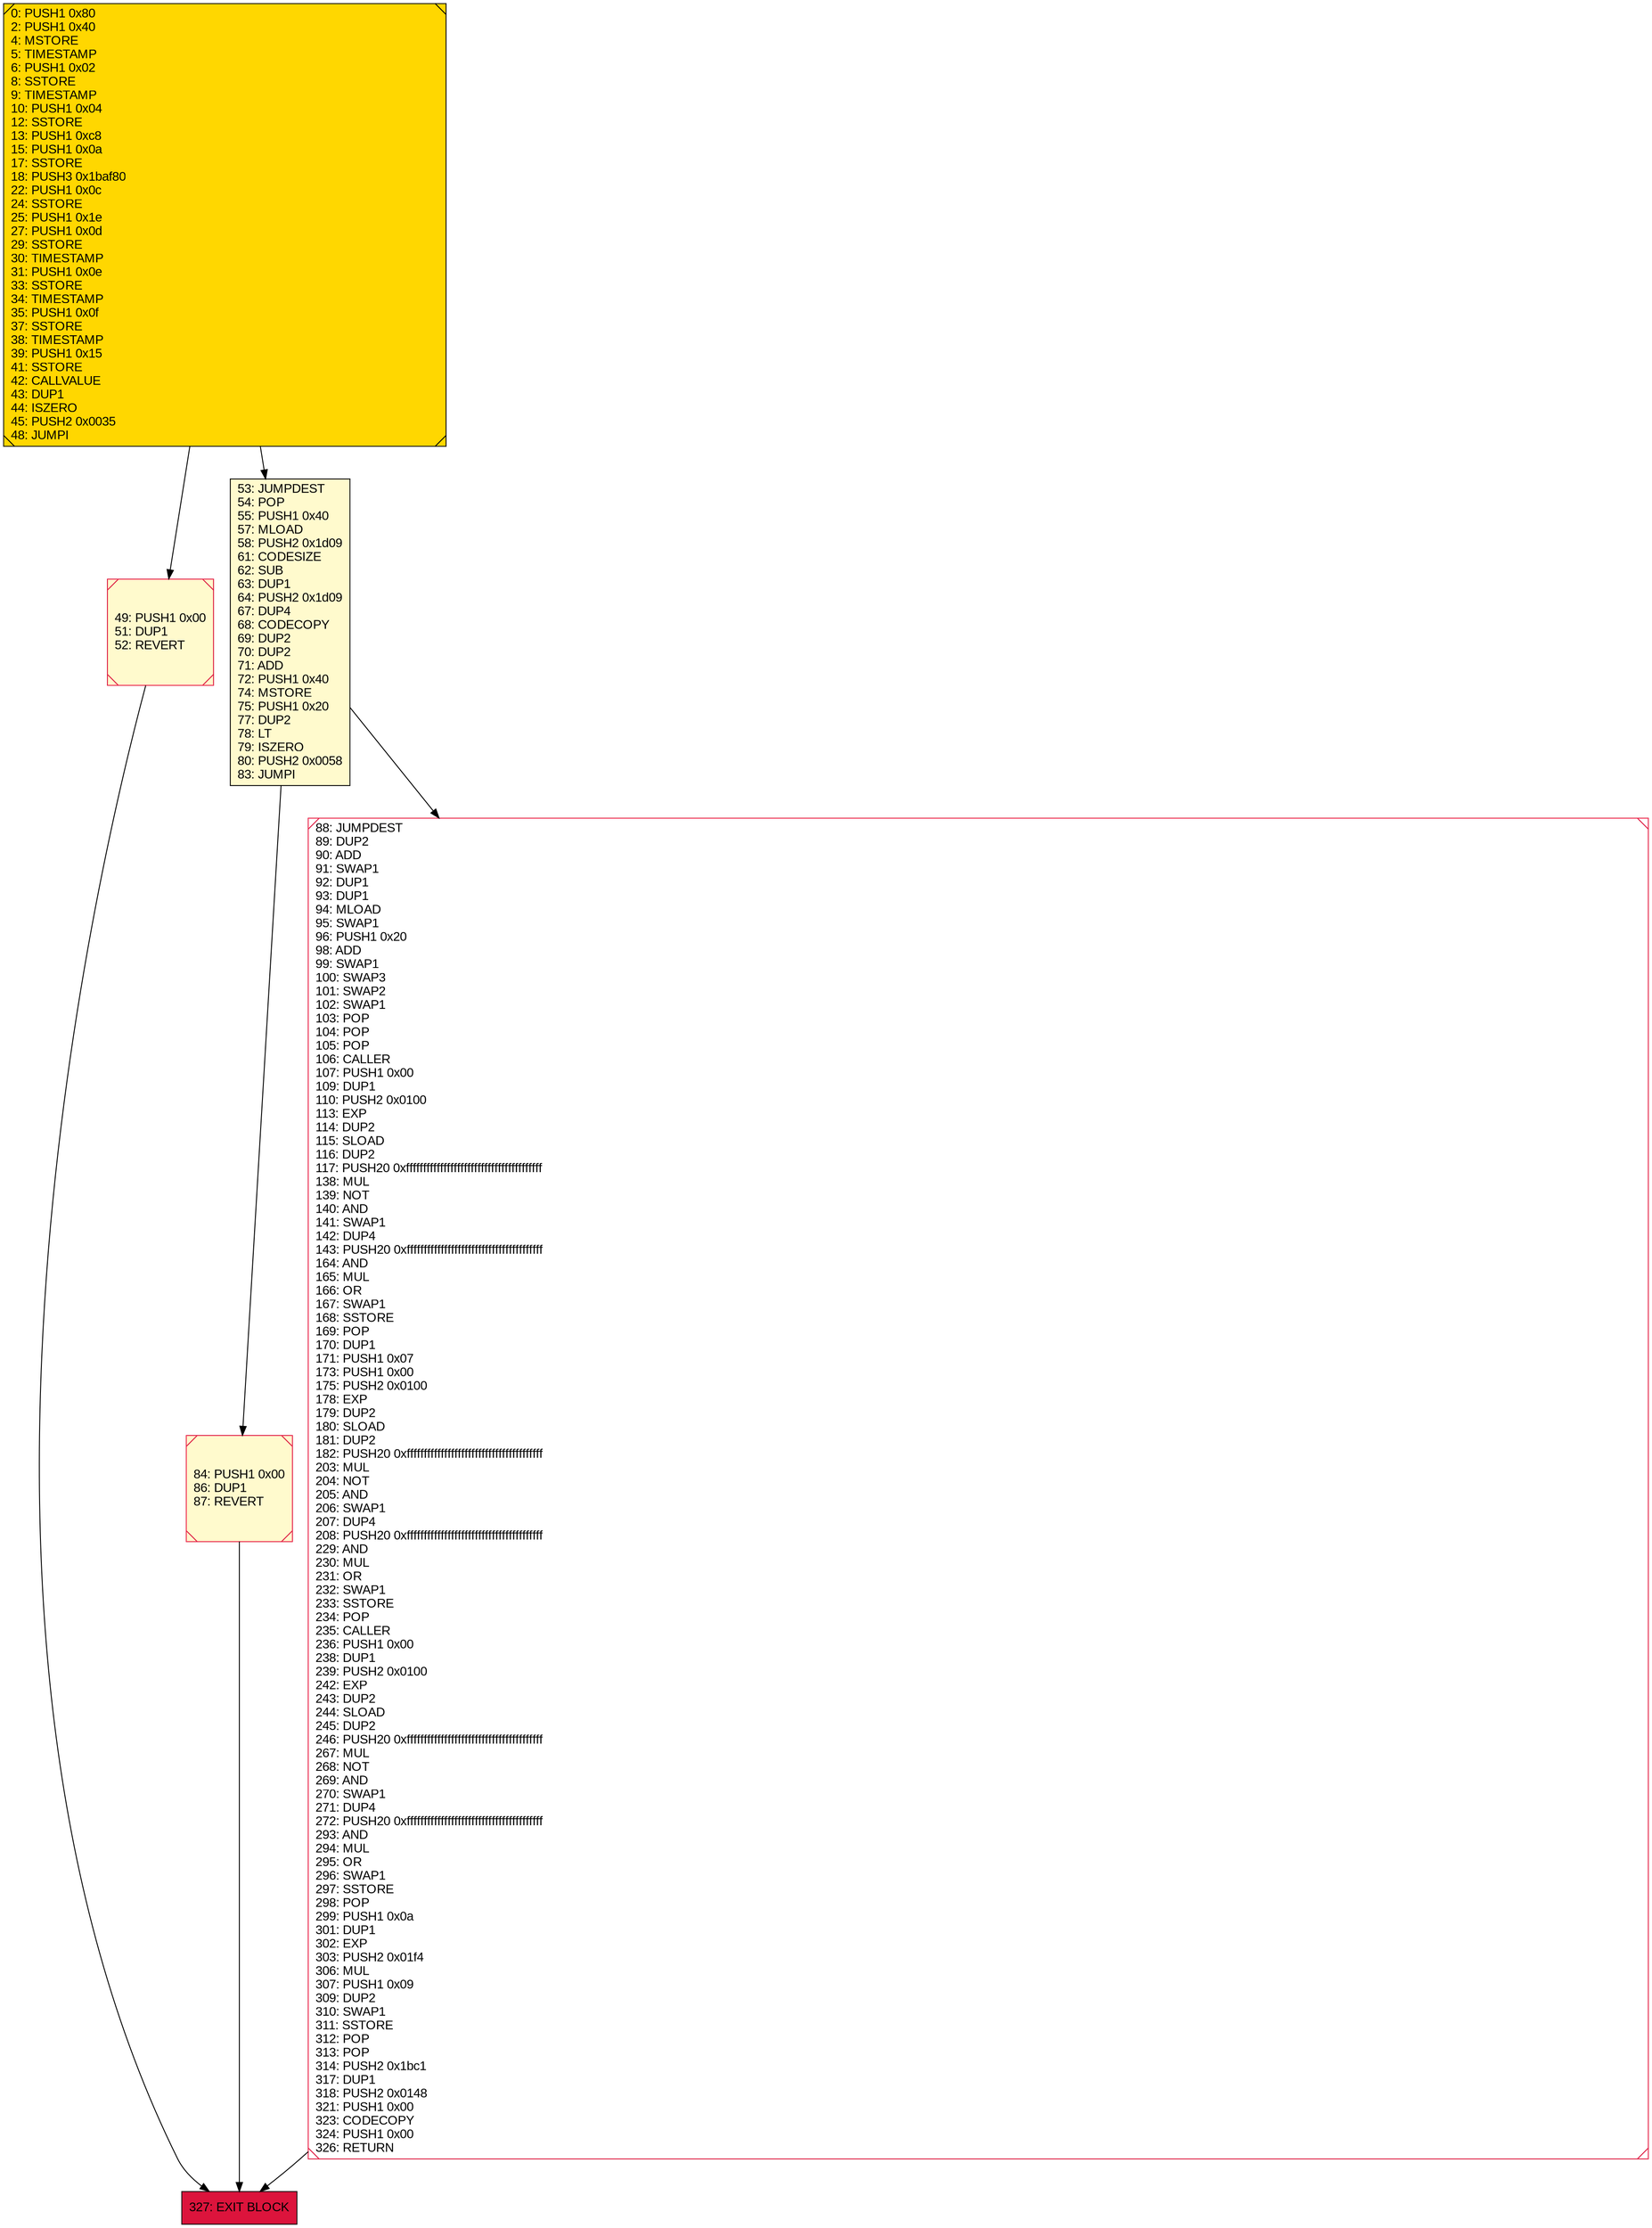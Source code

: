 digraph G {
bgcolor=transparent rankdir=UD;
node [shape=box style=filled color=black fillcolor=white fontname=arial fontcolor=black];
49 [label="49: PUSH1 0x00\l51: DUP1\l52: REVERT\l" fillcolor=lemonchiffon shape=Msquare color=crimson ];
84 [label="84: PUSH1 0x00\l86: DUP1\l87: REVERT\l" fillcolor=lemonchiffon shape=Msquare color=crimson ];
53 [label="53: JUMPDEST\l54: POP\l55: PUSH1 0x40\l57: MLOAD\l58: PUSH2 0x1d09\l61: CODESIZE\l62: SUB\l63: DUP1\l64: PUSH2 0x1d09\l67: DUP4\l68: CODECOPY\l69: DUP2\l70: DUP2\l71: ADD\l72: PUSH1 0x40\l74: MSTORE\l75: PUSH1 0x20\l77: DUP2\l78: LT\l79: ISZERO\l80: PUSH2 0x0058\l83: JUMPI\l" fillcolor=lemonchiffon ];
327 [label="327: EXIT BLOCK\l" fillcolor=crimson ];
88 [label="88: JUMPDEST\l89: DUP2\l90: ADD\l91: SWAP1\l92: DUP1\l93: DUP1\l94: MLOAD\l95: SWAP1\l96: PUSH1 0x20\l98: ADD\l99: SWAP1\l100: SWAP3\l101: SWAP2\l102: SWAP1\l103: POP\l104: POP\l105: POP\l106: CALLER\l107: PUSH1 0x00\l109: DUP1\l110: PUSH2 0x0100\l113: EXP\l114: DUP2\l115: SLOAD\l116: DUP2\l117: PUSH20 0xffffffffffffffffffffffffffffffffffffffff\l138: MUL\l139: NOT\l140: AND\l141: SWAP1\l142: DUP4\l143: PUSH20 0xffffffffffffffffffffffffffffffffffffffff\l164: AND\l165: MUL\l166: OR\l167: SWAP1\l168: SSTORE\l169: POP\l170: DUP1\l171: PUSH1 0x07\l173: PUSH1 0x00\l175: PUSH2 0x0100\l178: EXP\l179: DUP2\l180: SLOAD\l181: DUP2\l182: PUSH20 0xffffffffffffffffffffffffffffffffffffffff\l203: MUL\l204: NOT\l205: AND\l206: SWAP1\l207: DUP4\l208: PUSH20 0xffffffffffffffffffffffffffffffffffffffff\l229: AND\l230: MUL\l231: OR\l232: SWAP1\l233: SSTORE\l234: POP\l235: CALLER\l236: PUSH1 0x00\l238: DUP1\l239: PUSH2 0x0100\l242: EXP\l243: DUP2\l244: SLOAD\l245: DUP2\l246: PUSH20 0xffffffffffffffffffffffffffffffffffffffff\l267: MUL\l268: NOT\l269: AND\l270: SWAP1\l271: DUP4\l272: PUSH20 0xffffffffffffffffffffffffffffffffffffffff\l293: AND\l294: MUL\l295: OR\l296: SWAP1\l297: SSTORE\l298: POP\l299: PUSH1 0x0a\l301: DUP1\l302: EXP\l303: PUSH2 0x01f4\l306: MUL\l307: PUSH1 0x09\l309: DUP2\l310: SWAP1\l311: SSTORE\l312: POP\l313: POP\l314: PUSH2 0x1bc1\l317: DUP1\l318: PUSH2 0x0148\l321: PUSH1 0x00\l323: CODECOPY\l324: PUSH1 0x00\l326: RETURN\l" shape=Msquare color=crimson ];
0 [label="0: PUSH1 0x80\l2: PUSH1 0x40\l4: MSTORE\l5: TIMESTAMP\l6: PUSH1 0x02\l8: SSTORE\l9: TIMESTAMP\l10: PUSH1 0x04\l12: SSTORE\l13: PUSH1 0xc8\l15: PUSH1 0x0a\l17: SSTORE\l18: PUSH3 0x1baf80\l22: PUSH1 0x0c\l24: SSTORE\l25: PUSH1 0x1e\l27: PUSH1 0x0d\l29: SSTORE\l30: TIMESTAMP\l31: PUSH1 0x0e\l33: SSTORE\l34: TIMESTAMP\l35: PUSH1 0x0f\l37: SSTORE\l38: TIMESTAMP\l39: PUSH1 0x15\l41: SSTORE\l42: CALLVALUE\l43: DUP1\l44: ISZERO\l45: PUSH2 0x0035\l48: JUMPI\l" fillcolor=lemonchiffon shape=Msquare fillcolor=gold ];
53 -> 88;
88 -> 327;
53 -> 84;
84 -> 327;
49 -> 327;
0 -> 49;
0 -> 53;
}